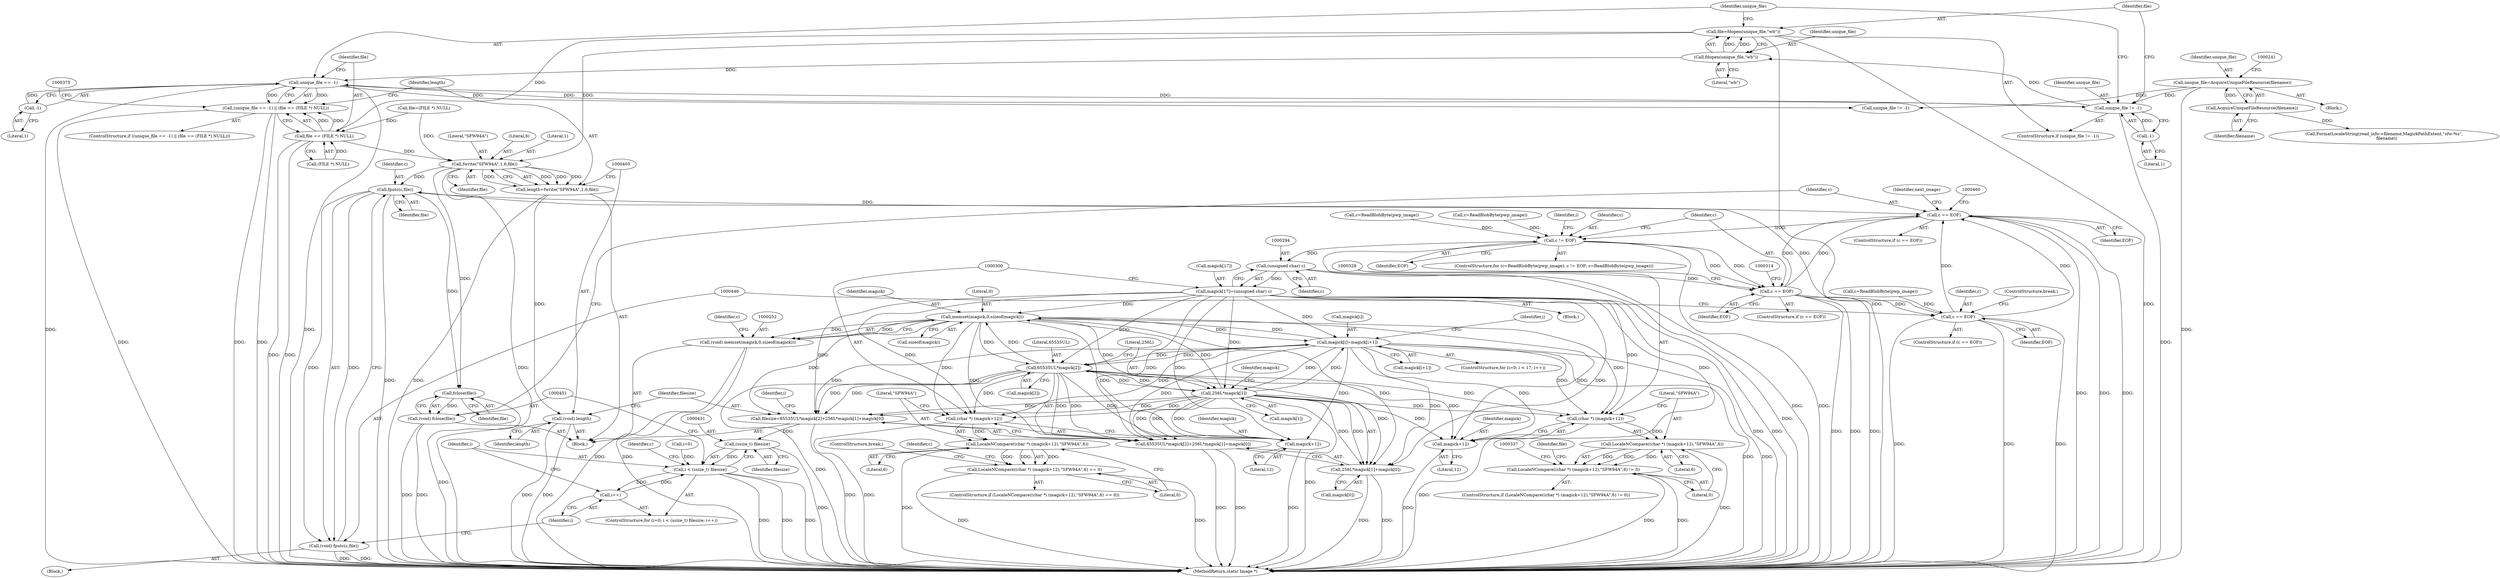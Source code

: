 digraph "0_ImageMagick_6b6bff054d569a77973f2140c0e86366e6168a6c_2@API" {
"1000357" [label="(Call,file=fdopen(unique_file,\"wb\"))"];
"1000359" [label="(Call,fdopen(unique_file,\"wb\"))"];
"1000353" [label="(Call,unique_file != -1)"];
"1000364" [label="(Call,unique_file == -1)"];
"1000366" [label="(Call,-1)"];
"1000236" [label="(Call,unique_file=AcquireUniqueFileResource(filename))"];
"1000238" [label="(Call,AcquireUniqueFileResource(filename))"];
"1000355" [label="(Call,-1)"];
"1000368" [label="(Call,file == (FILE *) NULL)"];
"1000363" [label="(Call,(unique_file == -1) || (file == (FILE *) NULL))"];
"1000399" [label="(Call,fwrite(\"SFW94A\",1,6,file))"];
"1000397" [label="(Call,length=fwrite(\"SFW94A\",1,6,file))"];
"1000404" [label="(Call,(void) length)"];
"1000447" [label="(Call,fputc(c,file))"];
"1000445" [label="(Call,(void) fputc(c,file))"];
"1000452" [label="(Call,fclose(file))"];
"1000450" [label="(Call,(void) fclose(file))"];
"1000455" [label="(Call,c == EOF)"];
"1000263" [label="(Call,c != EOF)"];
"1000293" [label="(Call,(unsigned char) c)"];
"1000289" [label="(Call,magick[17]=(unsigned char) c)"];
"1000253" [label="(Call,memset(magick,0,sizeof(magick)))"];
"1000251" [label="(Call,(void) memset(magick,0,sizeof(magick)))"];
"1000280" [label="(Call,magick[i]=magick[i+1])"];
"1000299" [label="(Call,(char *) (magick+12))"];
"1000298" [label="(Call,LocaleNCompare((char *) (magick+12),\"SFW94A\",6))"];
"1000297" [label="(Call,LocaleNCompare((char *) (magick+12),\"SFW94A\",6) == 0)"];
"1000301" [label="(Call,magick+12)"];
"1000327" [label="(Call,(char *) (magick+12))"];
"1000326" [label="(Call,LocaleNCompare((char *) (magick+12),\"SFW94A\",6))"];
"1000325" [label="(Call,LocaleNCompare((char *) (magick+12),\"SFW94A\",6) != 0)"];
"1000329" [label="(Call,magick+12)"];
"1000407" [label="(Call,filesize=65535UL*magick[2]+256L*magick[1]+magick[0])"];
"1000430" [label="(Call,(ssize_t) filesize)"];
"1000428" [label="(Call,i < (ssize_t) filesize)"];
"1000433" [label="(Call,i++)"];
"1000410" [label="(Call,65535UL*magick[2])"];
"1000409" [label="(Call,65535UL*magick[2]+256L*magick[1]+magick[0])"];
"1000416" [label="(Call,256L*magick[1])"];
"1000415" [label="(Call,256L*magick[1]+magick[0])"];
"1000309" [label="(Call,c == EOF)"];
"1000441" [label="(Call,c == EOF)"];
"1000457" [label="(Identifier,EOF)"];
"1000333" [label="(Literal,6)"];
"1000440" [label="(ControlStructure,if (c == EOF))"];
"1000369" [label="(Identifier,file)"];
"1000429" [label="(Identifier,i)"];
"1000293" [label="(Call,(unsigned char) c)"];
"1000422" [label="(Identifier,magick)"];
"1000397" [label="(Call,length=fwrite(\"SFW94A\",1,6,file))"];
"1000307" [label="(ControlStructure,break;)"];
"1000354" [label="(Identifier,unique_file)"];
"1000357" [label="(Call,file=fdopen(unique_file,\"wb\"))"];
"1000259" [label="(Call,c=ReadBlobByte(pwp_image))"];
"1000284" [label="(Call,magick[i+1])"];
"1000334" [label="(Literal,0)"];
"1000404" [label="(Call,(void) length)"];
"1000410" [label="(Call,65535UL*magick[2])"];
"1000281" [label="(Call,magick[i])"];
"1000305" [label="(Literal,6)"];
"1000295" [label="(Identifier,c)"];
"1000425" [label="(Call,i=0)"];
"1000290" [label="(Call,magick[17])"];
"1000363" [label="(Call,(unique_file == -1) || (file == (FILE *) NULL))"];
"1000329" [label="(Call,magick+12)"];
"1000273" [label="(Identifier,i)"];
"1000407" [label="(Call,filesize=65535UL*magick[2]+256L*magick[1]+magick[0])"];
"1000251" [label="(Call,(void) memset(magick,0,sizeof(magick)))"];
"1000368" [label="(Call,file == (FILE *) NULL)"];
"1000447" [label="(Call,fputc(c,file))"];
"1000254" [label="(Identifier,magick)"];
"1000401" [label="(Literal,1)"];
"1000633" [label="(MethodReturn,static Image *)"];
"1000253" [label="(Call,memset(magick,0,sizeof(magick)))"];
"1000441" [label="(Call,c == EOF)"];
"1000361" [label="(Literal,\"wb\")"];
"1000236" [label="(Call,unique_file=AcquireUniqueFileResource(filename))"];
"1000296" [label="(ControlStructure,if (LocaleNCompare((char *) (magick+12),\"SFW94A\",6) == 0))"];
"1000367" [label="(Literal,1)"];
"1000432" [label="(Identifier,filesize)"];
"1000433" [label="(Call,i++)"];
"1000366" [label="(Call,-1)"];
"1000353" [label="(Call,unique_file != -1)"];
"1000437" [label="(Identifier,c)"];
"1000444" [label="(ControlStructure,break;)"];
"1000299" [label="(Call,(char *) (magick+12))"];
"1000267" [label="(Identifier,c)"];
"1000348" [label="(Identifier,file)"];
"1000358" [label="(Identifier,file)"];
"1000250" [label="(Block,)"];
"1000326" [label="(Call,LocaleNCompare((char *) (magick+12),\"SFW94A\",6))"];
"1000352" [label="(ControlStructure,if (unique_file != -1))"];
"1000238" [label="(Call,AcquireUniqueFileResource(filename))"];
"1000370" [label="(Call,(FILE *) NULL)"];
"1000359" [label="(Call,fdopen(unique_file,\"wb\"))"];
"1000255" [label="(Literal,0)"];
"1000456" [label="(Identifier,c)"];
"1000400" [label="(Literal,\"SFW94A\")"];
"1000417" [label="(Literal,256L)"];
"1000430" [label="(Call,(ssize_t) filesize)"];
"1000415" [label="(Call,256L*magick[1]+magick[0])"];
"1000306" [label="(Literal,0)"];
"1000280" [label="(Call,magick[i]=magick[i+1])"];
"1000443" [label="(Identifier,EOF)"];
"1000416" [label="(Call,256L*magick[1])"];
"1000362" [label="(ControlStructure,if ((unique_file == -1) || (file == (FILE *) NULL)))"];
"1000330" [label="(Identifier,magick)"];
"1000402" [label="(Literal,6)"];
"1000325" [label="(Call,LocaleNCompare((char *) (magick+12),\"SFW94A\",6) != 0)"];
"1000301" [label="(Call,magick+12)"];
"1000327" [label="(Call,(char *) (magick+12))"];
"1000298" [label="(Call,LocaleNCompare((char *) (magick+12),\"SFW94A\",6))"];
"1000237" [label="(Identifier,unique_file)"];
"1000408" [label="(Identifier,filesize)"];
"1000471" [label="(Identifier,next_image)"];
"1000265" [label="(Identifier,EOF)"];
"1000454" [label="(ControlStructure,if (c == EOF))"];
"1000411" [label="(Literal,65535UL)"];
"1000449" [label="(Identifier,file)"];
"1000424" [label="(ControlStructure,for (i=0; i < (ssize_t) filesize; i++))"];
"1000436" [label="(Call,c=ReadBlobByte(pwp_image))"];
"1000356" [label="(Literal,1)"];
"1000412" [label="(Call,magick[2])"];
"1000455" [label="(Call,c == EOF)"];
"1000445" [label="(Call,(void) fputc(c,file))"];
"1000347" [label="(Call,file=(FILE *) NULL)"];
"1000297" [label="(Call,LocaleNCompare((char *) (magick+12),\"SFW94A\",6) == 0)"];
"1000279" [label="(Identifier,i)"];
"1000421" [label="(Call,magick[0])"];
"1000331" [label="(Literal,12)"];
"1000403" [label="(Identifier,file)"];
"1000434" [label="(Identifier,i)"];
"1000418" [label="(Call,magick[1])"];
"1000399" [label="(Call,fwrite(\"SFW94A\",1,6,file))"];
"1000260" [label="(Identifier,c)"];
"1000448" [label="(Identifier,c)"];
"1000309" [label="(Call,c == EOF)"];
"1000450" [label="(Call,(void) fclose(file))"];
"1000256" [label="(Call,sizeof(magick))"];
"1000365" [label="(Identifier,unique_file)"];
"1000426" [label="(Identifier,i)"];
"1000302" [label="(Identifier,magick)"];
"1000409" [label="(Call,65535UL*magick[2]+256L*magick[1]+magick[0])"];
"1000271" [label="(ControlStructure,for (i=0; i < 17; i++))"];
"1000364" [label="(Call,unique_file == -1)"];
"1000398" [label="(Identifier,length)"];
"1000360" [label="(Identifier,unique_file)"];
"1000453" [label="(Identifier,file)"];
"1000311" [label="(Identifier,EOF)"];
"1000270" [label="(Block,)"];
"1000239" [label="(Identifier,filename)"];
"1000355" [label="(Call,-1)"];
"1000406" [label="(Identifier,length)"];
"1000324" [label="(ControlStructure,if (LocaleNCompare((char *) (magick+12),\"SFW94A\",6) != 0))"];
"1000308" [label="(ControlStructure,if (c == EOF))"];
"1000435" [label="(Block,)"];
"1000442" [label="(Identifier,c)"];
"1000242" [label="(Call,FormatLocaleString(read_info->filename,MagickPathExtent,\"sfw:%s\",\n    filename))"];
"1000289" [label="(Call,magick[17]=(unsigned char) c)"];
"1000264" [label="(Identifier,c)"];
"1000428" [label="(Call,i < (ssize_t) filesize)"];
"1000258" [label="(ControlStructure,for (c=ReadBlobByte(pwp_image); c != EOF; c=ReadBlobByte(pwp_image)))"];
"1000310" [label="(Identifier,c)"];
"1000332" [label="(Literal,\"SFW94A\")"];
"1000106" [label="(Block,)"];
"1000304" [label="(Literal,\"SFW94A\")"];
"1000303" [label="(Literal,12)"];
"1000266" [label="(Call,c=ReadBlobByte(pwp_image))"];
"1000263" [label="(Call,c != EOF)"];
"1000576" [label="(Call,unique_file != -1)"];
"1000452" [label="(Call,fclose(file))"];
"1000357" -> "1000352"  [label="AST: "];
"1000357" -> "1000359"  [label="CFG: "];
"1000358" -> "1000357"  [label="AST: "];
"1000359" -> "1000357"  [label="AST: "];
"1000365" -> "1000357"  [label="CFG: "];
"1000357" -> "1000633"  [label="DDG: "];
"1000357" -> "1000633"  [label="DDG: "];
"1000359" -> "1000357"  [label="DDG: "];
"1000359" -> "1000357"  [label="DDG: "];
"1000357" -> "1000368"  [label="DDG: "];
"1000357" -> "1000399"  [label="DDG: "];
"1000359" -> "1000361"  [label="CFG: "];
"1000360" -> "1000359"  [label="AST: "];
"1000361" -> "1000359"  [label="AST: "];
"1000353" -> "1000359"  [label="DDG: "];
"1000359" -> "1000364"  [label="DDG: "];
"1000353" -> "1000352"  [label="AST: "];
"1000353" -> "1000355"  [label="CFG: "];
"1000354" -> "1000353"  [label="AST: "];
"1000355" -> "1000353"  [label="AST: "];
"1000358" -> "1000353"  [label="CFG: "];
"1000365" -> "1000353"  [label="CFG: "];
"1000353" -> "1000633"  [label="DDG: "];
"1000364" -> "1000353"  [label="DDG: "];
"1000236" -> "1000353"  [label="DDG: "];
"1000355" -> "1000353"  [label="DDG: "];
"1000353" -> "1000364"  [label="DDG: "];
"1000364" -> "1000363"  [label="AST: "];
"1000364" -> "1000366"  [label="CFG: "];
"1000365" -> "1000364"  [label="AST: "];
"1000366" -> "1000364"  [label="AST: "];
"1000369" -> "1000364"  [label="CFG: "];
"1000363" -> "1000364"  [label="CFG: "];
"1000364" -> "1000633"  [label="DDG: "];
"1000364" -> "1000633"  [label="DDG: "];
"1000364" -> "1000363"  [label="DDG: "];
"1000364" -> "1000363"  [label="DDG: "];
"1000366" -> "1000364"  [label="DDG: "];
"1000364" -> "1000576"  [label="DDG: "];
"1000366" -> "1000367"  [label="CFG: "];
"1000367" -> "1000366"  [label="AST: "];
"1000236" -> "1000106"  [label="AST: "];
"1000236" -> "1000238"  [label="CFG: "];
"1000237" -> "1000236"  [label="AST: "];
"1000238" -> "1000236"  [label="AST: "];
"1000241" -> "1000236"  [label="CFG: "];
"1000236" -> "1000633"  [label="DDG: "];
"1000238" -> "1000236"  [label="DDG: "];
"1000236" -> "1000576"  [label="DDG: "];
"1000238" -> "1000239"  [label="CFG: "];
"1000239" -> "1000238"  [label="AST: "];
"1000238" -> "1000242"  [label="DDG: "];
"1000355" -> "1000356"  [label="CFG: "];
"1000356" -> "1000355"  [label="AST: "];
"1000368" -> "1000363"  [label="AST: "];
"1000368" -> "1000370"  [label="CFG: "];
"1000369" -> "1000368"  [label="AST: "];
"1000370" -> "1000368"  [label="AST: "];
"1000363" -> "1000368"  [label="CFG: "];
"1000368" -> "1000633"  [label="DDG: "];
"1000368" -> "1000633"  [label="DDG: "];
"1000368" -> "1000363"  [label="DDG: "];
"1000368" -> "1000363"  [label="DDG: "];
"1000347" -> "1000368"  [label="DDG: "];
"1000370" -> "1000368"  [label="DDG: "];
"1000368" -> "1000399"  [label="DDG: "];
"1000363" -> "1000362"  [label="AST: "];
"1000375" -> "1000363"  [label="CFG: "];
"1000398" -> "1000363"  [label="CFG: "];
"1000363" -> "1000633"  [label="DDG: "];
"1000363" -> "1000633"  [label="DDG: "];
"1000363" -> "1000633"  [label="DDG: "];
"1000399" -> "1000397"  [label="AST: "];
"1000399" -> "1000403"  [label="CFG: "];
"1000400" -> "1000399"  [label="AST: "];
"1000401" -> "1000399"  [label="AST: "];
"1000402" -> "1000399"  [label="AST: "];
"1000403" -> "1000399"  [label="AST: "];
"1000397" -> "1000399"  [label="CFG: "];
"1000399" -> "1000633"  [label="DDG: "];
"1000399" -> "1000397"  [label="DDG: "];
"1000399" -> "1000397"  [label="DDG: "];
"1000399" -> "1000397"  [label="DDG: "];
"1000399" -> "1000397"  [label="DDG: "];
"1000347" -> "1000399"  [label="DDG: "];
"1000399" -> "1000447"  [label="DDG: "];
"1000399" -> "1000452"  [label="DDG: "];
"1000397" -> "1000250"  [label="AST: "];
"1000398" -> "1000397"  [label="AST: "];
"1000405" -> "1000397"  [label="CFG: "];
"1000397" -> "1000633"  [label="DDG: "];
"1000397" -> "1000404"  [label="DDG: "];
"1000404" -> "1000250"  [label="AST: "];
"1000404" -> "1000406"  [label="CFG: "];
"1000405" -> "1000404"  [label="AST: "];
"1000406" -> "1000404"  [label="AST: "];
"1000408" -> "1000404"  [label="CFG: "];
"1000404" -> "1000633"  [label="DDG: "];
"1000404" -> "1000633"  [label="DDG: "];
"1000447" -> "1000445"  [label="AST: "];
"1000447" -> "1000449"  [label="CFG: "];
"1000448" -> "1000447"  [label="AST: "];
"1000449" -> "1000447"  [label="AST: "];
"1000445" -> "1000447"  [label="CFG: "];
"1000447" -> "1000633"  [label="DDG: "];
"1000447" -> "1000445"  [label="DDG: "];
"1000447" -> "1000445"  [label="DDG: "];
"1000441" -> "1000447"  [label="DDG: "];
"1000447" -> "1000452"  [label="DDG: "];
"1000447" -> "1000455"  [label="DDG: "];
"1000445" -> "1000435"  [label="AST: "];
"1000446" -> "1000445"  [label="AST: "];
"1000434" -> "1000445"  [label="CFG: "];
"1000445" -> "1000633"  [label="DDG: "];
"1000445" -> "1000633"  [label="DDG: "];
"1000452" -> "1000450"  [label="AST: "];
"1000452" -> "1000453"  [label="CFG: "];
"1000453" -> "1000452"  [label="AST: "];
"1000450" -> "1000452"  [label="CFG: "];
"1000452" -> "1000633"  [label="DDG: "];
"1000452" -> "1000450"  [label="DDG: "];
"1000450" -> "1000250"  [label="AST: "];
"1000451" -> "1000450"  [label="AST: "];
"1000456" -> "1000450"  [label="CFG: "];
"1000450" -> "1000633"  [label="DDG: "];
"1000450" -> "1000633"  [label="DDG: "];
"1000455" -> "1000454"  [label="AST: "];
"1000455" -> "1000457"  [label="CFG: "];
"1000456" -> "1000455"  [label="AST: "];
"1000457" -> "1000455"  [label="AST: "];
"1000460" -> "1000455"  [label="CFG: "];
"1000471" -> "1000455"  [label="CFG: "];
"1000455" -> "1000633"  [label="DDG: "];
"1000455" -> "1000633"  [label="DDG: "];
"1000455" -> "1000633"  [label="DDG: "];
"1000455" -> "1000263"  [label="DDG: "];
"1000309" -> "1000455"  [label="DDG: "];
"1000309" -> "1000455"  [label="DDG: "];
"1000441" -> "1000455"  [label="DDG: "];
"1000441" -> "1000455"  [label="DDG: "];
"1000263" -> "1000258"  [label="AST: "];
"1000263" -> "1000265"  [label="CFG: "];
"1000264" -> "1000263"  [label="AST: "];
"1000265" -> "1000263"  [label="AST: "];
"1000273" -> "1000263"  [label="CFG: "];
"1000310" -> "1000263"  [label="CFG: "];
"1000263" -> "1000633"  [label="DDG: "];
"1000263" -> "1000633"  [label="DDG: "];
"1000259" -> "1000263"  [label="DDG: "];
"1000266" -> "1000263"  [label="DDG: "];
"1000263" -> "1000293"  [label="DDG: "];
"1000263" -> "1000309"  [label="DDG: "];
"1000263" -> "1000309"  [label="DDG: "];
"1000293" -> "1000289"  [label="AST: "];
"1000293" -> "1000295"  [label="CFG: "];
"1000294" -> "1000293"  [label="AST: "];
"1000295" -> "1000293"  [label="AST: "];
"1000289" -> "1000293"  [label="CFG: "];
"1000293" -> "1000633"  [label="DDG: "];
"1000293" -> "1000289"  [label="DDG: "];
"1000293" -> "1000309"  [label="DDG: "];
"1000289" -> "1000270"  [label="AST: "];
"1000290" -> "1000289"  [label="AST: "];
"1000300" -> "1000289"  [label="CFG: "];
"1000289" -> "1000633"  [label="DDG: "];
"1000289" -> "1000633"  [label="DDG: "];
"1000289" -> "1000253"  [label="DDG: "];
"1000289" -> "1000280"  [label="DDG: "];
"1000289" -> "1000299"  [label="DDG: "];
"1000289" -> "1000301"  [label="DDG: "];
"1000289" -> "1000327"  [label="DDG: "];
"1000289" -> "1000329"  [label="DDG: "];
"1000289" -> "1000407"  [label="DDG: "];
"1000289" -> "1000410"  [label="DDG: "];
"1000289" -> "1000409"  [label="DDG: "];
"1000289" -> "1000416"  [label="DDG: "];
"1000289" -> "1000415"  [label="DDG: "];
"1000253" -> "1000251"  [label="AST: "];
"1000253" -> "1000256"  [label="CFG: "];
"1000254" -> "1000253"  [label="AST: "];
"1000255" -> "1000253"  [label="AST: "];
"1000256" -> "1000253"  [label="AST: "];
"1000251" -> "1000253"  [label="CFG: "];
"1000253" -> "1000251"  [label="DDG: "];
"1000253" -> "1000251"  [label="DDG: "];
"1000410" -> "1000253"  [label="DDG: "];
"1000416" -> "1000253"  [label="DDG: "];
"1000280" -> "1000253"  [label="DDG: "];
"1000253" -> "1000280"  [label="DDG: "];
"1000253" -> "1000299"  [label="DDG: "];
"1000253" -> "1000301"  [label="DDG: "];
"1000253" -> "1000327"  [label="DDG: "];
"1000253" -> "1000329"  [label="DDG: "];
"1000253" -> "1000407"  [label="DDG: "];
"1000253" -> "1000410"  [label="DDG: "];
"1000253" -> "1000409"  [label="DDG: "];
"1000253" -> "1000416"  [label="DDG: "];
"1000253" -> "1000415"  [label="DDG: "];
"1000251" -> "1000250"  [label="AST: "];
"1000252" -> "1000251"  [label="AST: "];
"1000260" -> "1000251"  [label="CFG: "];
"1000251" -> "1000633"  [label="DDG: "];
"1000251" -> "1000633"  [label="DDG: "];
"1000280" -> "1000271"  [label="AST: "];
"1000280" -> "1000284"  [label="CFG: "];
"1000281" -> "1000280"  [label="AST: "];
"1000284" -> "1000280"  [label="AST: "];
"1000279" -> "1000280"  [label="CFG: "];
"1000280" -> "1000633"  [label="DDG: "];
"1000280" -> "1000633"  [label="DDG: "];
"1000410" -> "1000280"  [label="DDG: "];
"1000416" -> "1000280"  [label="DDG: "];
"1000280" -> "1000299"  [label="DDG: "];
"1000280" -> "1000301"  [label="DDG: "];
"1000280" -> "1000327"  [label="DDG: "];
"1000280" -> "1000329"  [label="DDG: "];
"1000280" -> "1000407"  [label="DDG: "];
"1000280" -> "1000410"  [label="DDG: "];
"1000280" -> "1000409"  [label="DDG: "];
"1000280" -> "1000416"  [label="DDG: "];
"1000280" -> "1000415"  [label="DDG: "];
"1000299" -> "1000298"  [label="AST: "];
"1000299" -> "1000301"  [label="CFG: "];
"1000300" -> "1000299"  [label="AST: "];
"1000301" -> "1000299"  [label="AST: "];
"1000304" -> "1000299"  [label="CFG: "];
"1000299" -> "1000633"  [label="DDG: "];
"1000299" -> "1000298"  [label="DDG: "];
"1000410" -> "1000299"  [label="DDG: "];
"1000416" -> "1000299"  [label="DDG: "];
"1000298" -> "1000297"  [label="AST: "];
"1000298" -> "1000305"  [label="CFG: "];
"1000304" -> "1000298"  [label="AST: "];
"1000305" -> "1000298"  [label="AST: "];
"1000306" -> "1000298"  [label="CFG: "];
"1000298" -> "1000633"  [label="DDG: "];
"1000298" -> "1000297"  [label="DDG: "];
"1000298" -> "1000297"  [label="DDG: "];
"1000298" -> "1000297"  [label="DDG: "];
"1000297" -> "1000296"  [label="AST: "];
"1000297" -> "1000306"  [label="CFG: "];
"1000306" -> "1000297"  [label="AST: "];
"1000307" -> "1000297"  [label="CFG: "];
"1000267" -> "1000297"  [label="CFG: "];
"1000297" -> "1000633"  [label="DDG: "];
"1000297" -> "1000633"  [label="DDG: "];
"1000301" -> "1000303"  [label="CFG: "];
"1000302" -> "1000301"  [label="AST: "];
"1000303" -> "1000301"  [label="AST: "];
"1000301" -> "1000633"  [label="DDG: "];
"1000410" -> "1000301"  [label="DDG: "];
"1000416" -> "1000301"  [label="DDG: "];
"1000327" -> "1000326"  [label="AST: "];
"1000327" -> "1000329"  [label="CFG: "];
"1000328" -> "1000327"  [label="AST: "];
"1000329" -> "1000327"  [label="AST: "];
"1000332" -> "1000327"  [label="CFG: "];
"1000327" -> "1000633"  [label="DDG: "];
"1000327" -> "1000326"  [label="DDG: "];
"1000410" -> "1000327"  [label="DDG: "];
"1000416" -> "1000327"  [label="DDG: "];
"1000326" -> "1000325"  [label="AST: "];
"1000326" -> "1000333"  [label="CFG: "];
"1000332" -> "1000326"  [label="AST: "];
"1000333" -> "1000326"  [label="AST: "];
"1000334" -> "1000326"  [label="CFG: "];
"1000326" -> "1000633"  [label="DDG: "];
"1000326" -> "1000325"  [label="DDG: "];
"1000326" -> "1000325"  [label="DDG: "];
"1000326" -> "1000325"  [label="DDG: "];
"1000325" -> "1000324"  [label="AST: "];
"1000325" -> "1000334"  [label="CFG: "];
"1000334" -> "1000325"  [label="AST: "];
"1000337" -> "1000325"  [label="CFG: "];
"1000348" -> "1000325"  [label="CFG: "];
"1000325" -> "1000633"  [label="DDG: "];
"1000325" -> "1000633"  [label="DDG: "];
"1000329" -> "1000331"  [label="CFG: "];
"1000330" -> "1000329"  [label="AST: "];
"1000331" -> "1000329"  [label="AST: "];
"1000329" -> "1000633"  [label="DDG: "];
"1000410" -> "1000329"  [label="DDG: "];
"1000416" -> "1000329"  [label="DDG: "];
"1000407" -> "1000250"  [label="AST: "];
"1000407" -> "1000409"  [label="CFG: "];
"1000408" -> "1000407"  [label="AST: "];
"1000409" -> "1000407"  [label="AST: "];
"1000426" -> "1000407"  [label="CFG: "];
"1000407" -> "1000633"  [label="DDG: "];
"1000410" -> "1000407"  [label="DDG: "];
"1000410" -> "1000407"  [label="DDG: "];
"1000416" -> "1000407"  [label="DDG: "];
"1000416" -> "1000407"  [label="DDG: "];
"1000407" -> "1000430"  [label="DDG: "];
"1000430" -> "1000428"  [label="AST: "];
"1000430" -> "1000432"  [label="CFG: "];
"1000431" -> "1000430"  [label="AST: "];
"1000432" -> "1000430"  [label="AST: "];
"1000428" -> "1000430"  [label="CFG: "];
"1000430" -> "1000633"  [label="DDG: "];
"1000430" -> "1000428"  [label="DDG: "];
"1000428" -> "1000424"  [label="AST: "];
"1000429" -> "1000428"  [label="AST: "];
"1000437" -> "1000428"  [label="CFG: "];
"1000451" -> "1000428"  [label="CFG: "];
"1000428" -> "1000633"  [label="DDG: "];
"1000428" -> "1000633"  [label="DDG: "];
"1000428" -> "1000633"  [label="DDG: "];
"1000433" -> "1000428"  [label="DDG: "];
"1000425" -> "1000428"  [label="DDG: "];
"1000428" -> "1000433"  [label="DDG: "];
"1000433" -> "1000424"  [label="AST: "];
"1000433" -> "1000434"  [label="CFG: "];
"1000434" -> "1000433"  [label="AST: "];
"1000429" -> "1000433"  [label="CFG: "];
"1000410" -> "1000409"  [label="AST: "];
"1000410" -> "1000412"  [label="CFG: "];
"1000411" -> "1000410"  [label="AST: "];
"1000412" -> "1000410"  [label="AST: "];
"1000417" -> "1000410"  [label="CFG: "];
"1000410" -> "1000633"  [label="DDG: "];
"1000410" -> "1000409"  [label="DDG: "];
"1000410" -> "1000409"  [label="DDG: "];
"1000416" -> "1000410"  [label="DDG: "];
"1000410" -> "1000416"  [label="DDG: "];
"1000410" -> "1000415"  [label="DDG: "];
"1000409" -> "1000415"  [label="CFG: "];
"1000415" -> "1000409"  [label="AST: "];
"1000409" -> "1000633"  [label="DDG: "];
"1000409" -> "1000633"  [label="DDG: "];
"1000416" -> "1000409"  [label="DDG: "];
"1000416" -> "1000409"  [label="DDG: "];
"1000416" -> "1000415"  [label="AST: "];
"1000416" -> "1000418"  [label="CFG: "];
"1000417" -> "1000416"  [label="AST: "];
"1000418" -> "1000416"  [label="AST: "];
"1000422" -> "1000416"  [label="CFG: "];
"1000416" -> "1000633"  [label="DDG: "];
"1000416" -> "1000415"  [label="DDG: "];
"1000416" -> "1000415"  [label="DDG: "];
"1000415" -> "1000421"  [label="CFG: "];
"1000421" -> "1000415"  [label="AST: "];
"1000415" -> "1000633"  [label="DDG: "];
"1000415" -> "1000633"  [label="DDG: "];
"1000309" -> "1000308"  [label="AST: "];
"1000309" -> "1000311"  [label="CFG: "];
"1000310" -> "1000309"  [label="AST: "];
"1000311" -> "1000309"  [label="AST: "];
"1000314" -> "1000309"  [label="CFG: "];
"1000328" -> "1000309"  [label="CFG: "];
"1000309" -> "1000633"  [label="DDG: "];
"1000309" -> "1000633"  [label="DDG: "];
"1000309" -> "1000633"  [label="DDG: "];
"1000309" -> "1000441"  [label="DDG: "];
"1000441" -> "1000440"  [label="AST: "];
"1000441" -> "1000443"  [label="CFG: "];
"1000442" -> "1000441"  [label="AST: "];
"1000443" -> "1000441"  [label="AST: "];
"1000444" -> "1000441"  [label="CFG: "];
"1000446" -> "1000441"  [label="CFG: "];
"1000441" -> "1000633"  [label="DDG: "];
"1000441" -> "1000633"  [label="DDG: "];
"1000441" -> "1000633"  [label="DDG: "];
"1000436" -> "1000441"  [label="DDG: "];
}

